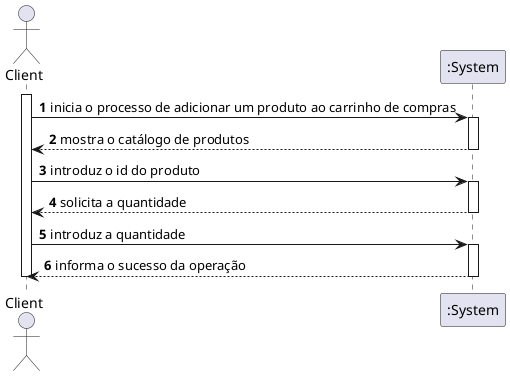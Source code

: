 @startuml

autonumber
actor "Client" as C

activate C
C -> ":System" : inicia o processo de adicionar um produto ao carrinho de compras
activate ":System"

":System" --> C : mostra o catálogo de produtos
deactivate ":System"
C -> ":System" : introduz o id do produto
activate ":System"
":System" --> C : solicita a quantidade
deactivate ":System"
C -> ":System" : introduz a quantidade
activate ":System"
":System" --> C : informa o sucesso da operação
deactivate ":System"
deactivate C



@enduml